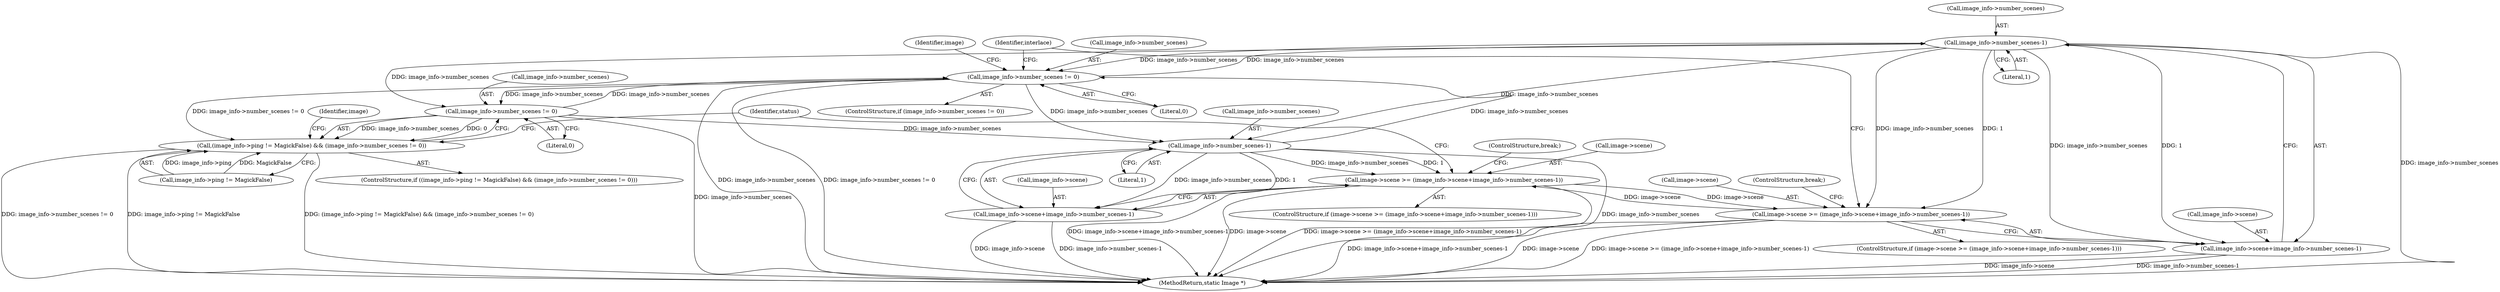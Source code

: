 digraph "0_ImageMagick_ef8f40689ac452398026c07da41656a7c87e4683@pointer" {
"1001438" [label="(Call,image_info->number_scenes-1)"];
"1001424" [label="(Call,image_info->number_scenes != 0)"];
"1001438" [label="(Call,image_info->number_scenes-1)"];
"1000464" [label="(Call,image_info->number_scenes-1)"];
"1000450" [label="(Call,image_info->number_scenes != 0)"];
"1000444" [label="(Call,(image_info->ping != MagickFalse) && (image_info->number_scenes != 0))"];
"1000456" [label="(Call,image->scene >= (image_info->scene+image_info->number_scenes-1))"];
"1001430" [label="(Call,image->scene >= (image_info->scene+image_info->number_scenes-1))"];
"1000460" [label="(Call,image_info->scene+image_info->number_scenes-1)"];
"1001434" [label="(Call,image_info->scene+image_info->number_scenes-1)"];
"1000465" [label="(Call,image_info->number_scenes)"];
"1000458" [label="(Identifier,image)"];
"1001423" [label="(ControlStructure,if (image_info->number_scenes != 0))"];
"1000460" [label="(Call,image_info->scene+image_info->number_scenes-1)"];
"1001541" [label="(MethodReturn,static Image *)"];
"1000450" [label="(Call,image_info->number_scenes != 0)"];
"1001446" [label="(Identifier,interlace)"];
"1000451" [label="(Call,image_info->number_scenes)"];
"1000443" [label="(ControlStructure,if ((image_info->ping != MagickFalse) && (image_info->number_scenes != 0)))"];
"1001435" [label="(Call,image_info->scene)"];
"1001432" [label="(Identifier,image)"];
"1001439" [label="(Call,image_info->number_scenes)"];
"1001424" [label="(Call,image_info->number_scenes != 0)"];
"1001428" [label="(Literal,0)"];
"1001425" [label="(Call,image_info->number_scenes)"];
"1001438" [label="(Call,image_info->number_scenes-1)"];
"1000464" [label="(Call,image_info->number_scenes-1)"];
"1000461" [label="(Call,image_info->scene)"];
"1001430" [label="(Call,image->scene >= (image_info->scene+image_info->number_scenes-1))"];
"1000444" [label="(Call,(image_info->ping != MagickFalse) && (image_info->number_scenes != 0))"];
"1001442" [label="(Literal,1)"];
"1000454" [label="(Literal,0)"];
"1000457" [label="(Call,image->scene)"];
"1001429" [label="(ControlStructure,if (image->scene >= (image_info->scene+image_info->number_scenes-1)))"];
"1000469" [label="(ControlStructure,break;)"];
"1000468" [label="(Literal,1)"];
"1001431" [label="(Call,image->scene)"];
"1000445" [label="(Call,image_info->ping != MagickFalse)"];
"1000471" [label="(Identifier,status)"];
"1000455" [label="(ControlStructure,if (image->scene >= (image_info->scene+image_info->number_scenes-1)))"];
"1001443" [label="(ControlStructure,break;)"];
"1001434" [label="(Call,image_info->scene+image_info->number_scenes-1)"];
"1000456" [label="(Call,image->scene >= (image_info->scene+image_info->number_scenes-1))"];
"1001438" -> "1001434"  [label="AST: "];
"1001438" -> "1001442"  [label="CFG: "];
"1001439" -> "1001438"  [label="AST: "];
"1001442" -> "1001438"  [label="AST: "];
"1001434" -> "1001438"  [label="CFG: "];
"1001438" -> "1001541"  [label="DDG: image_info->number_scenes"];
"1001438" -> "1000450"  [label="DDG: image_info->number_scenes"];
"1001438" -> "1000464"  [label="DDG: image_info->number_scenes"];
"1001438" -> "1001424"  [label="DDG: image_info->number_scenes"];
"1001438" -> "1001430"  [label="DDG: image_info->number_scenes"];
"1001438" -> "1001430"  [label="DDG: 1"];
"1001438" -> "1001434"  [label="DDG: image_info->number_scenes"];
"1001438" -> "1001434"  [label="DDG: 1"];
"1001424" -> "1001438"  [label="DDG: image_info->number_scenes"];
"1001424" -> "1001423"  [label="AST: "];
"1001424" -> "1001428"  [label="CFG: "];
"1001425" -> "1001424"  [label="AST: "];
"1001428" -> "1001424"  [label="AST: "];
"1001432" -> "1001424"  [label="CFG: "];
"1001446" -> "1001424"  [label="CFG: "];
"1001424" -> "1001541"  [label="DDG: image_info->number_scenes"];
"1001424" -> "1001541"  [label="DDG: image_info->number_scenes != 0"];
"1001424" -> "1000444"  [label="DDG: image_info->number_scenes != 0"];
"1001424" -> "1000450"  [label="DDG: image_info->number_scenes"];
"1001424" -> "1000464"  [label="DDG: image_info->number_scenes"];
"1000464" -> "1001424"  [label="DDG: image_info->number_scenes"];
"1000450" -> "1001424"  [label="DDG: image_info->number_scenes"];
"1000464" -> "1000460"  [label="AST: "];
"1000464" -> "1000468"  [label="CFG: "];
"1000465" -> "1000464"  [label="AST: "];
"1000468" -> "1000464"  [label="AST: "];
"1000460" -> "1000464"  [label="CFG: "];
"1000464" -> "1001541"  [label="DDG: image_info->number_scenes"];
"1000464" -> "1000456"  [label="DDG: image_info->number_scenes"];
"1000464" -> "1000456"  [label="DDG: 1"];
"1000464" -> "1000460"  [label="DDG: image_info->number_scenes"];
"1000464" -> "1000460"  [label="DDG: 1"];
"1000450" -> "1000464"  [label="DDG: image_info->number_scenes"];
"1000450" -> "1000444"  [label="AST: "];
"1000450" -> "1000454"  [label="CFG: "];
"1000451" -> "1000450"  [label="AST: "];
"1000454" -> "1000450"  [label="AST: "];
"1000444" -> "1000450"  [label="CFG: "];
"1000450" -> "1001541"  [label="DDG: image_info->number_scenes"];
"1000450" -> "1000444"  [label="DDG: image_info->number_scenes"];
"1000450" -> "1000444"  [label="DDG: 0"];
"1000444" -> "1000443"  [label="AST: "];
"1000444" -> "1000445"  [label="CFG: "];
"1000445" -> "1000444"  [label="AST: "];
"1000458" -> "1000444"  [label="CFG: "];
"1000471" -> "1000444"  [label="CFG: "];
"1000444" -> "1001541"  [label="DDG: image_info->number_scenes != 0"];
"1000444" -> "1001541"  [label="DDG: image_info->ping != MagickFalse"];
"1000444" -> "1001541"  [label="DDG: (image_info->ping != MagickFalse) && (image_info->number_scenes != 0)"];
"1000445" -> "1000444"  [label="DDG: image_info->ping"];
"1000445" -> "1000444"  [label="DDG: MagickFalse"];
"1000456" -> "1000455"  [label="AST: "];
"1000456" -> "1000460"  [label="CFG: "];
"1000457" -> "1000456"  [label="AST: "];
"1000460" -> "1000456"  [label="AST: "];
"1000469" -> "1000456"  [label="CFG: "];
"1000471" -> "1000456"  [label="CFG: "];
"1000456" -> "1001541"  [label="DDG: image_info->scene+image_info->number_scenes-1"];
"1000456" -> "1001541"  [label="DDG: image->scene"];
"1000456" -> "1001541"  [label="DDG: image->scene >= (image_info->scene+image_info->number_scenes-1)"];
"1001430" -> "1000456"  [label="DDG: image->scene"];
"1000456" -> "1001430"  [label="DDG: image->scene"];
"1001430" -> "1001429"  [label="AST: "];
"1001430" -> "1001434"  [label="CFG: "];
"1001431" -> "1001430"  [label="AST: "];
"1001434" -> "1001430"  [label="AST: "];
"1001443" -> "1001430"  [label="CFG: "];
"1001446" -> "1001430"  [label="CFG: "];
"1001430" -> "1001541"  [label="DDG: image_info->scene+image_info->number_scenes-1"];
"1001430" -> "1001541"  [label="DDG: image->scene"];
"1001430" -> "1001541"  [label="DDG: image->scene >= (image_info->scene+image_info->number_scenes-1)"];
"1000461" -> "1000460"  [label="AST: "];
"1000460" -> "1001541"  [label="DDG: image_info->scene"];
"1000460" -> "1001541"  [label="DDG: image_info->number_scenes-1"];
"1001435" -> "1001434"  [label="AST: "];
"1001434" -> "1001541"  [label="DDG: image_info->scene"];
"1001434" -> "1001541"  [label="DDG: image_info->number_scenes-1"];
}
